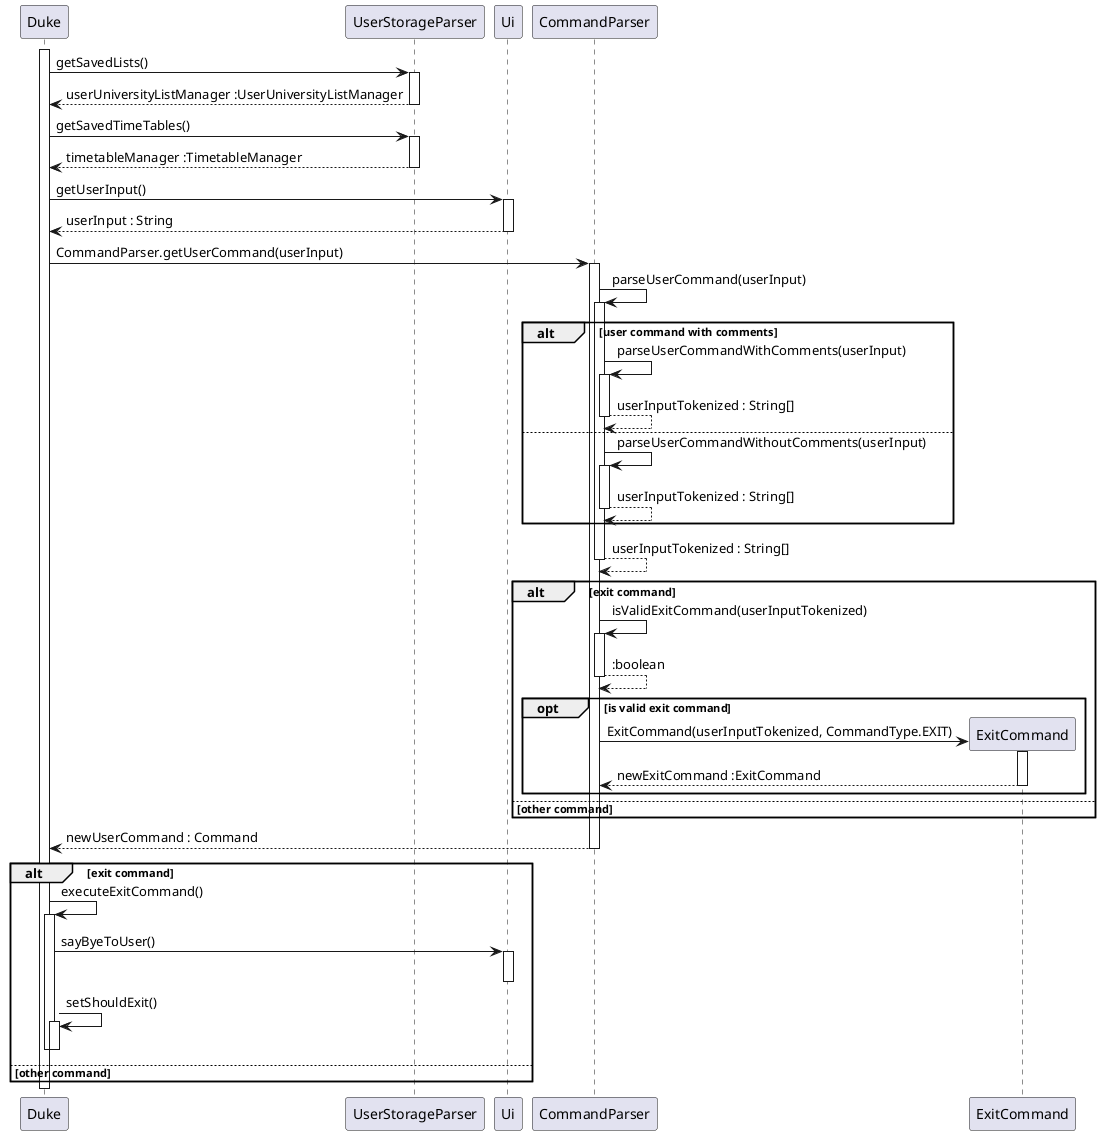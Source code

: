 @startuml

activate Duke

Duke -> UserStorageParser : getSavedLists()
activate UserStorageParser

UserStorageParser --> Duke : userUniversityListManager :UserUniversityListManager
deactivate UserStorageParser

Duke -> UserStorageParser : getSavedTimeTables()
activate UserStorageParser

UserStorageParser --> Duke : timetableManager :TimetableManager
deactivate UserStorageParser

Duke -> Ui : getUserInput()
activate Ui

Ui --> Duke : userInput : String
deactivate Ui

Duke -> CommandParser : CommandParser.getUserCommand(userInput)
activate CommandParser

CommandParser -> CommandParser : parseUserCommand(userInput)
activate CommandParser

alt user command with comments
    CommandParser -> CommandParser : parseUserCommandWithComments(userInput)
    activate CommandParser

    CommandParser --> CommandParser : userInputTokenized : String[]
    deactivate CommandParser

else
    CommandParser -> CommandParser : parseUserCommandWithoutComments(userInput)
    activate CommandParser

    CommandParser --> CommandParser : userInputTokenized : String[]
    deactivate CommandParser 
end

CommandParser --> CommandParser : userInputTokenized : String[]
deactivate CommandParser

alt exit command

    CommandParser -> CommandParser : isValidExitCommand(userInputTokenized)
    activate CommandParser

    CommandParser --> CommandParser : :boolean
    deactivate CommandParser

    opt is valid exit command

        create ExitCommand
        CommandParser -> ExitCommand : ExitCommand(userInputTokenized, CommandType.EXIT)
        activate ExitCommand

        ExitCommand --> CommandParser : newExitCommand :ExitCommand
        deactivate ExitCommand
    end

else other command

end

CommandParser --> Duke : newUserCommand : Command
deactivate CommandParser

alt exit command

Duke -> Duke : executeExitCommand()
activate Duke

   Duke -> Ui : sayByeToUser()
   activate Ui

   deactivate Ui

   Duke -> Duke : setShouldExit()
   activate Duke

   deactivate Duke

deactivate Duke
else other command
end
deactivate Duke

@enduml